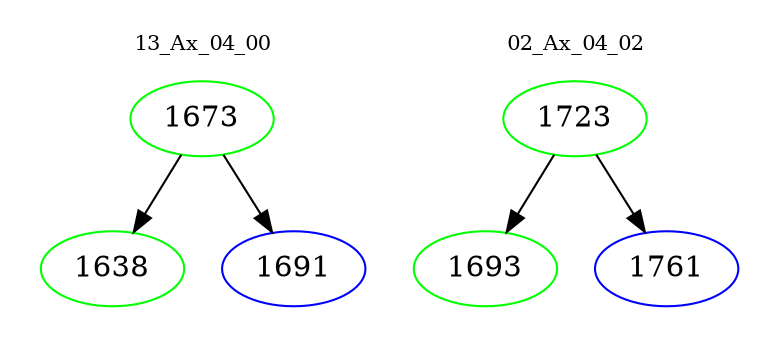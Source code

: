 digraph{
subgraph cluster_0 {
color = white
label = "13_Ax_04_00";
fontsize=10;
T0_1673 [label="1673", color="green"]
T0_1673 -> T0_1638 [color="black"]
T0_1638 [label="1638", color="green"]
T0_1673 -> T0_1691 [color="black"]
T0_1691 [label="1691", color="blue"]
}
subgraph cluster_1 {
color = white
label = "02_Ax_04_02";
fontsize=10;
T1_1723 [label="1723", color="green"]
T1_1723 -> T1_1693 [color="black"]
T1_1693 [label="1693", color="green"]
T1_1723 -> T1_1761 [color="black"]
T1_1761 [label="1761", color="blue"]
}
}
